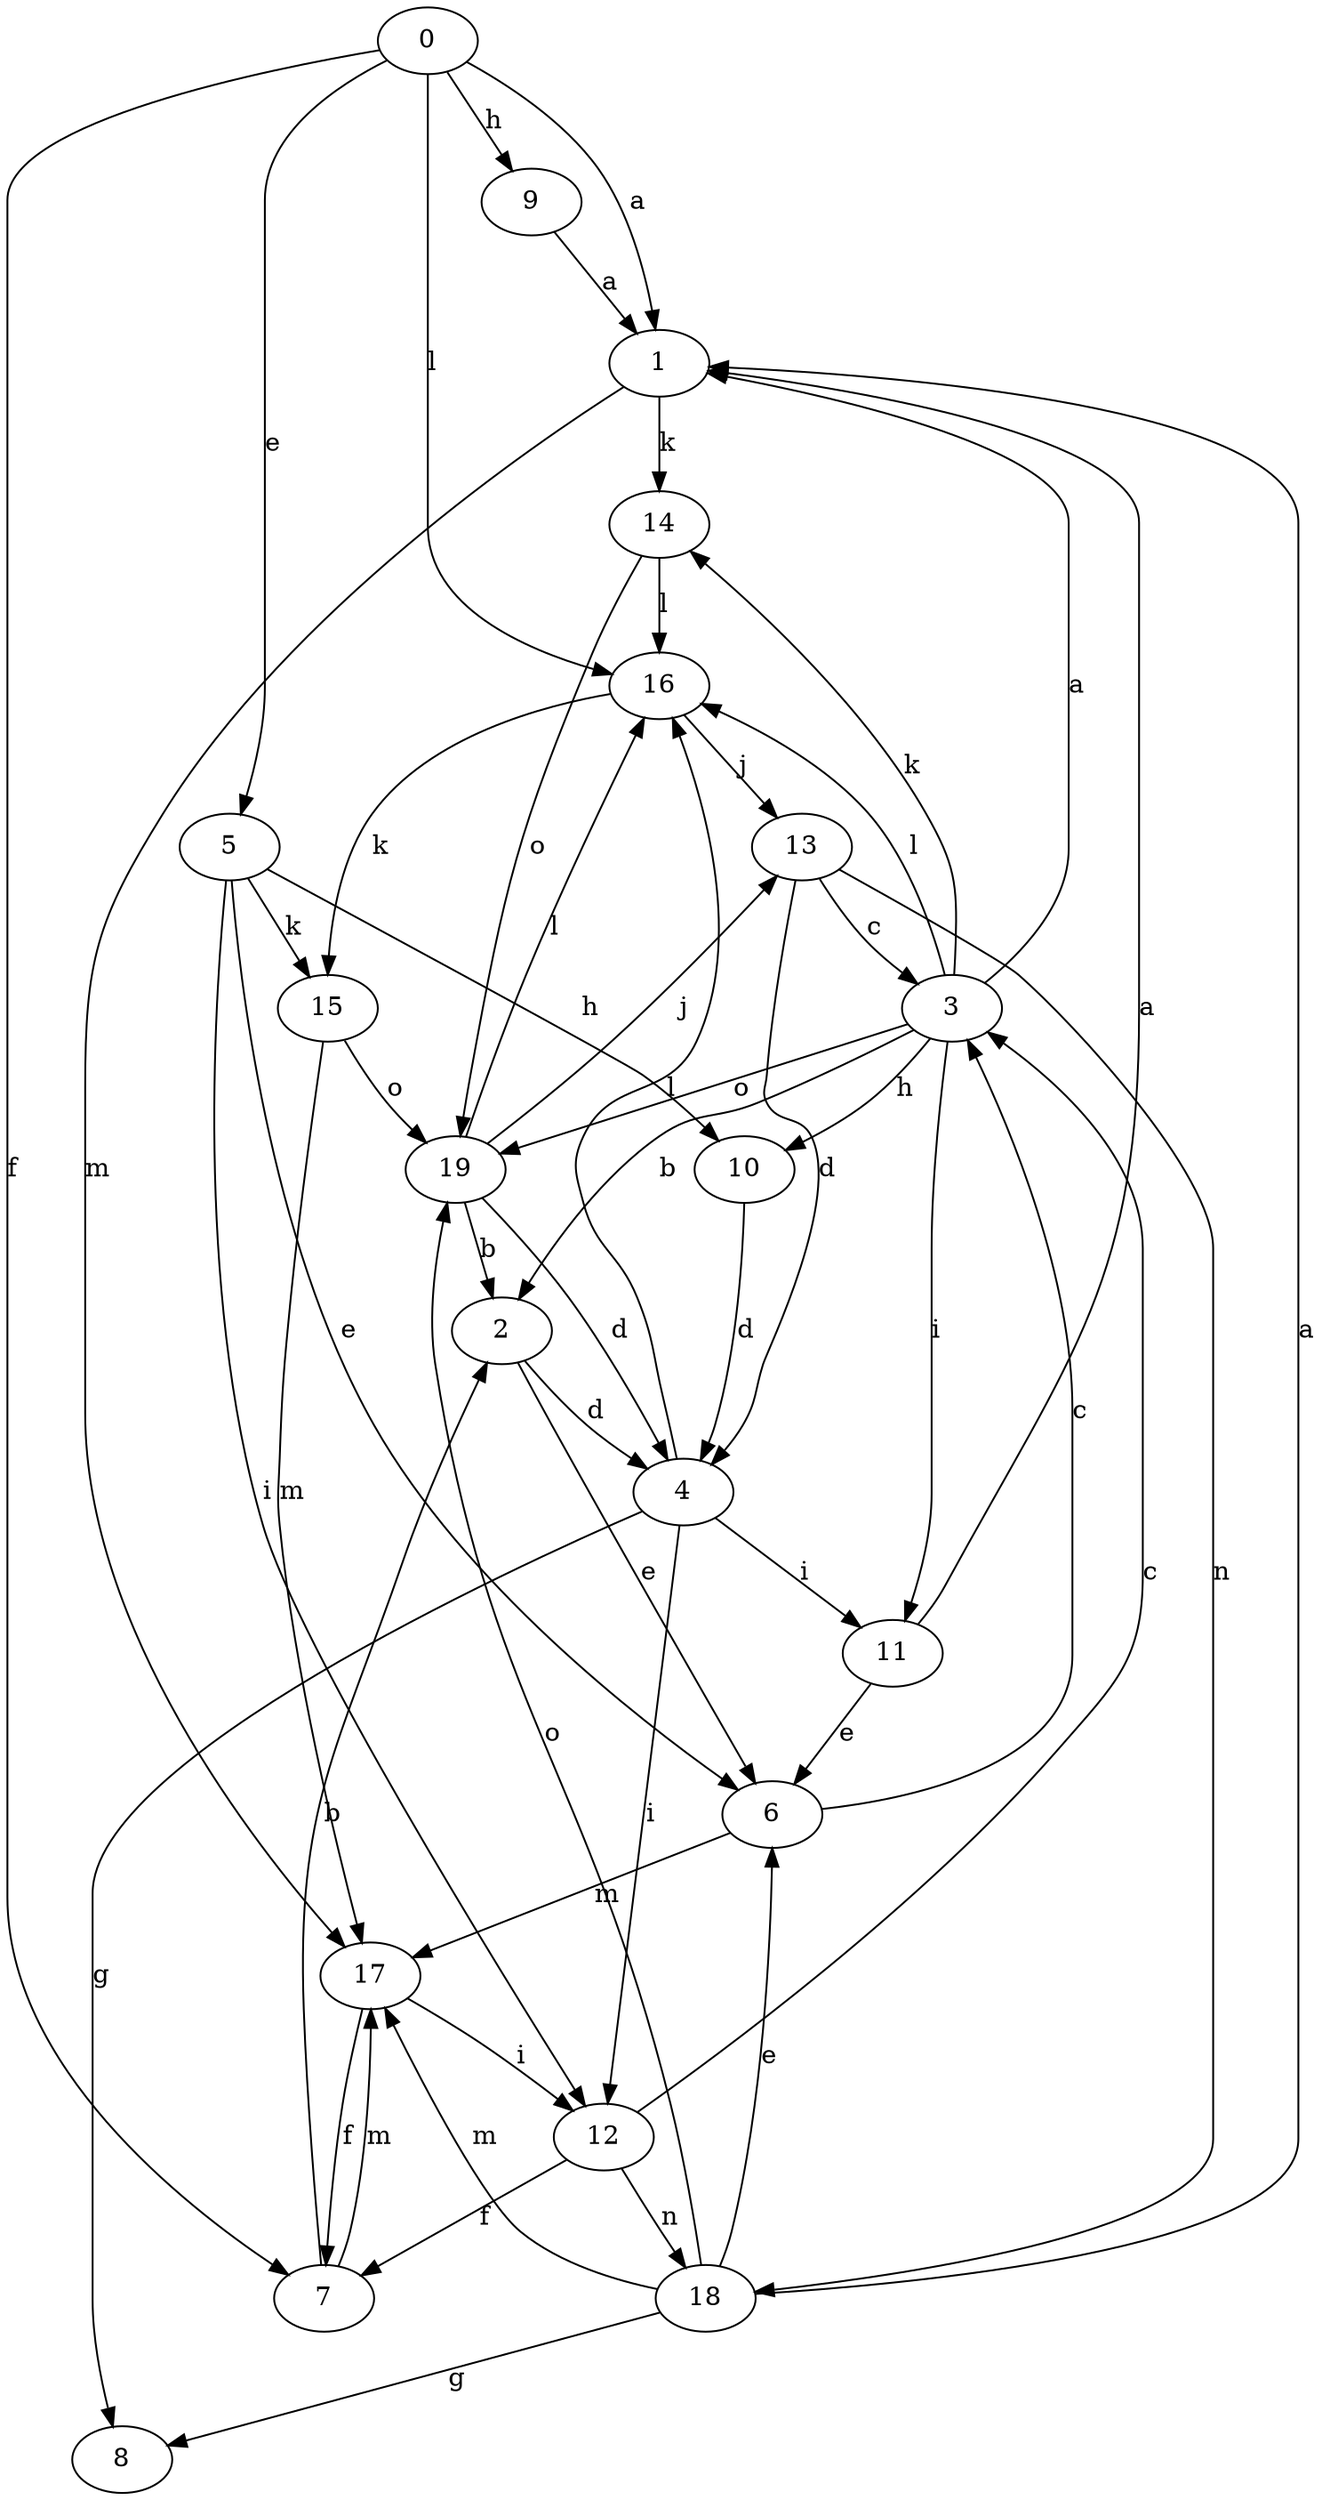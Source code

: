 strict digraph  {
0;
1;
2;
3;
4;
5;
6;
7;
8;
9;
10;
11;
12;
13;
14;
15;
16;
17;
18;
19;
0 -> 1  [label=a];
0 -> 5  [label=e];
0 -> 7  [label=f];
0 -> 9  [label=h];
0 -> 16  [label=l];
1 -> 14  [label=k];
1 -> 17  [label=m];
2 -> 4  [label=d];
2 -> 6  [label=e];
3 -> 1  [label=a];
3 -> 2  [label=b];
3 -> 10  [label=h];
3 -> 11  [label=i];
3 -> 14  [label=k];
3 -> 16  [label=l];
3 -> 19  [label=o];
4 -> 8  [label=g];
4 -> 11  [label=i];
4 -> 12  [label=i];
4 -> 16  [label=l];
5 -> 6  [label=e];
5 -> 10  [label=h];
5 -> 12  [label=i];
5 -> 15  [label=k];
6 -> 3  [label=c];
6 -> 17  [label=m];
7 -> 2  [label=b];
7 -> 17  [label=m];
9 -> 1  [label=a];
10 -> 4  [label=d];
11 -> 1  [label=a];
11 -> 6  [label=e];
12 -> 3  [label=c];
12 -> 7  [label=f];
12 -> 18  [label=n];
13 -> 3  [label=c];
13 -> 4  [label=d];
13 -> 18  [label=n];
14 -> 16  [label=l];
14 -> 19  [label=o];
15 -> 17  [label=m];
15 -> 19  [label=o];
16 -> 13  [label=j];
16 -> 15  [label=k];
17 -> 7  [label=f];
17 -> 12  [label=i];
18 -> 1  [label=a];
18 -> 6  [label=e];
18 -> 8  [label=g];
18 -> 17  [label=m];
18 -> 19  [label=o];
19 -> 2  [label=b];
19 -> 4  [label=d];
19 -> 13  [label=j];
19 -> 16  [label=l];
}
